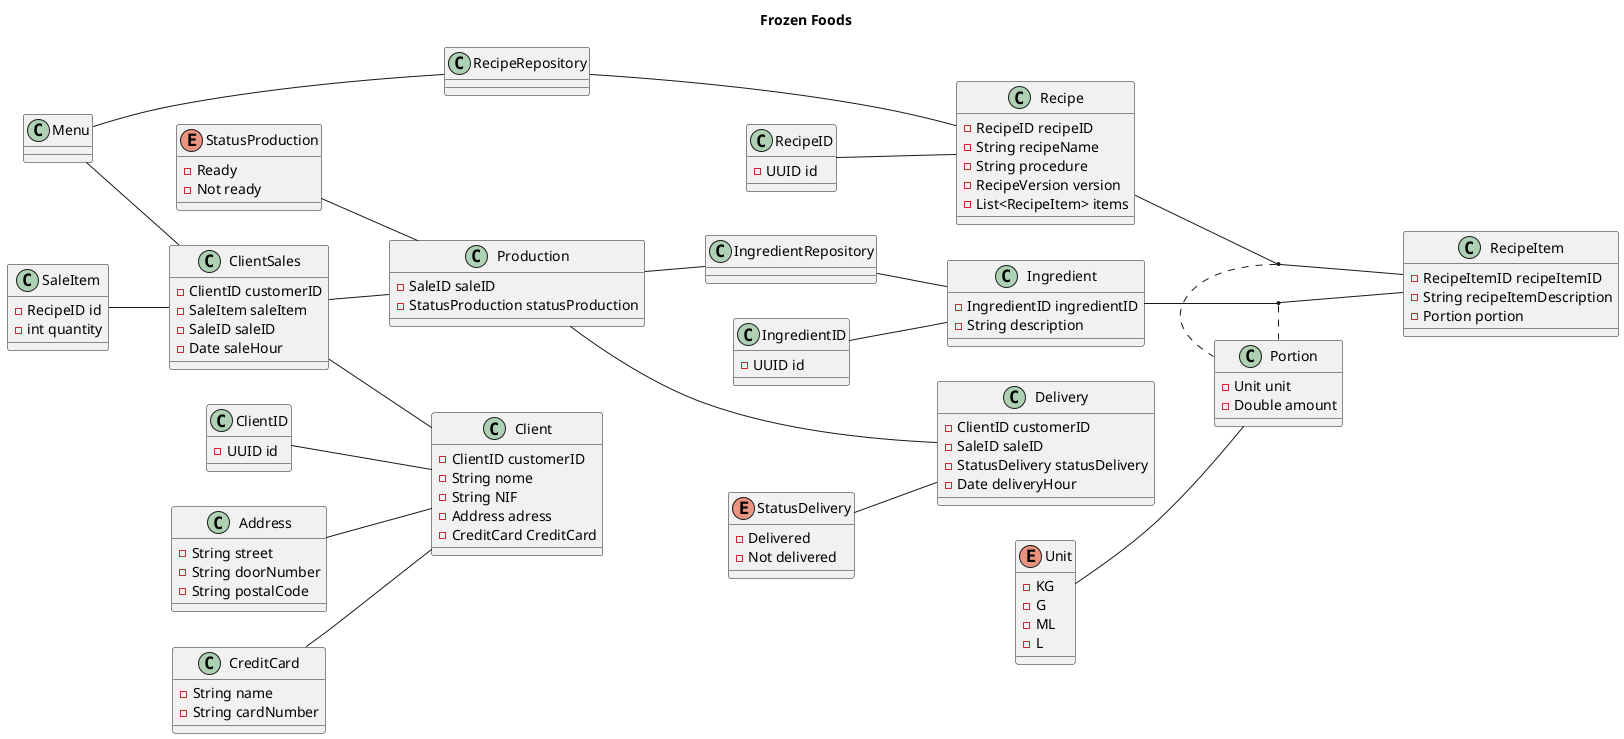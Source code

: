 @startuml

title Frozen Foods

left to right direction

class IngredientID{
    -UUID id 
}

class RecipeID{
    -UUID id 
}

class ClientID{
    -UUID id 
}

enum Unit{
    - KG
    - G 
    - ML 
    - L     
}

class Ingredient {
    -IngredientID ingredientID
    -String description
}

class Portion{
    -Unit unit
    -Double amount    
}

class RecipeItem{
    -RecipeItemID recipeItemID
    -String recipeItemDescription
    -Portion portion 
}

class Recipe{
    - RecipeID recipeID
    - String recipeName
    - String procedure
    - RecipeVersion version
    - List<RecipeItem> items       
}

class RecipeRepository{

}

class IngredientRepository{

}

class Menu{
}

class SaleItem{
    - RecipeID id
    - int quantity    
}

class ClientSales{
    -ClientID customerID
    -SaleItem saleItem
    -SaleID saleID
    -Date saleHour     
}

class Production{
    -SaleID saleID
    -StatusProduction statusProduction     
}

enum StatusProduction{
    - Ready
    - Not ready 
}

enum StatusDelivery{
    - Delivered
    - Not delivered 
}

class Delivery{
    -ClientID customerID
    -SaleID saleID
    -StatusDelivery statusDelivery 
    -Date deliveryHour
}

class Client{
    - ClientID customerID
    - String nome
    - String NIF 
    - Address adress
    - CreditCard CreditCard
}

class Address{
    -String street 
    -String doorNumber
    -String postalCode
}

class CreditCard{
    - String name 
    - String cardNumber    
}

Unit--Portion
IngredientID--Ingredient
RecipeID -- Recipe 
Ingredient-- RecipeItem
Recipe-- RecipeItem
RecipeRepository - Recipe 
IngredientRepository -- Ingredient
RecipeRepository -up-- Menu
Menu -down- ClientSales
ClientSales -down- Production
IngredientRepository -up-Production
Production -down-- Delivery
(Ingredient, RecipeItem).Portion
(Recipe, RecipeItem).Portion
CreditCard -- Client 
ClientID -- Client 
Address -- Client
SaleItem -- ClientSales 
StatusProduction -- Production
StatusDelivery -- Delivery
ClientSales -down- Client
@enduml
